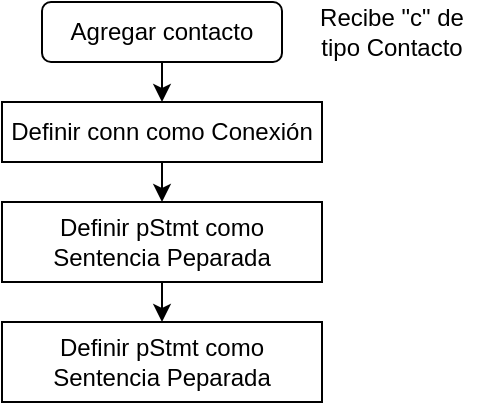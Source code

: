 <mxfile version="24.6.1" type="device">
  <diagram name="Página-1" id="EFKo_zP-QpHvKHFFVJdx">
    <mxGraphModel dx="1520" dy="521" grid="1" gridSize="10" guides="1" tooltips="1" connect="1" arrows="1" fold="1" page="0" pageScale="1" pageWidth="850" pageHeight="1100" math="0" shadow="0">
      <root>
        <mxCell id="0" />
        <mxCell id="1" parent="0" />
        <mxCell id="dpD7loJlFiz2zb1GrCrO-6" style="edgeStyle=orthogonalEdgeStyle;rounded=0;orthogonalLoop=1;jettySize=auto;html=1;exitX=0.5;exitY=1;exitDx=0;exitDy=0;entryX=0.5;entryY=0;entryDx=0;entryDy=0;" edge="1" parent="1" source="dpD7loJlFiz2zb1GrCrO-1" target="dpD7loJlFiz2zb1GrCrO-5">
          <mxGeometry relative="1" as="geometry" />
        </mxCell>
        <mxCell id="dpD7loJlFiz2zb1GrCrO-1" value="Agregar contacto" style="rounded=1;whiteSpace=wrap;html=1;" vertex="1" parent="1">
          <mxGeometry x="-160" y="30" width="120" height="30" as="geometry" />
        </mxCell>
        <mxCell id="dpD7loJlFiz2zb1GrCrO-2" value="Recibe &quot;c&quot; de tipo Contacto" style="text;html=1;align=center;verticalAlign=middle;whiteSpace=wrap;rounded=0;" vertex="1" parent="1">
          <mxGeometry x="-30" y="30" width="90" height="30" as="geometry" />
        </mxCell>
        <mxCell id="dpD7loJlFiz2zb1GrCrO-8" style="edgeStyle=orthogonalEdgeStyle;rounded=0;orthogonalLoop=1;jettySize=auto;html=1;exitX=0.5;exitY=1;exitDx=0;exitDy=0;entryX=0.5;entryY=0;entryDx=0;entryDy=0;" edge="1" parent="1" source="dpD7loJlFiz2zb1GrCrO-5" target="dpD7loJlFiz2zb1GrCrO-7">
          <mxGeometry relative="1" as="geometry" />
        </mxCell>
        <mxCell id="dpD7loJlFiz2zb1GrCrO-5" value="Definir conn como Conexión" style="rounded=0;whiteSpace=wrap;html=1;" vertex="1" parent="1">
          <mxGeometry x="-180" y="80" width="160" height="30" as="geometry" />
        </mxCell>
        <mxCell id="dpD7loJlFiz2zb1GrCrO-10" style="edgeStyle=orthogonalEdgeStyle;rounded=0;orthogonalLoop=1;jettySize=auto;html=1;exitX=0.5;exitY=1;exitDx=0;exitDy=0;entryX=0.5;entryY=0;entryDx=0;entryDy=0;" edge="1" parent="1" source="dpD7loJlFiz2zb1GrCrO-7" target="dpD7loJlFiz2zb1GrCrO-9">
          <mxGeometry relative="1" as="geometry" />
        </mxCell>
        <mxCell id="dpD7loJlFiz2zb1GrCrO-7" value="Definir pStmt como Sentencia Peparada" style="rounded=0;whiteSpace=wrap;html=1;" vertex="1" parent="1">
          <mxGeometry x="-180" y="130" width="160" height="40" as="geometry" />
        </mxCell>
        <mxCell id="dpD7loJlFiz2zb1GrCrO-9" value="Definir pStmt como Sentencia Peparada" style="rounded=0;whiteSpace=wrap;html=1;" vertex="1" parent="1">
          <mxGeometry x="-180" y="190" width="160" height="40" as="geometry" />
        </mxCell>
      </root>
    </mxGraphModel>
  </diagram>
</mxfile>
